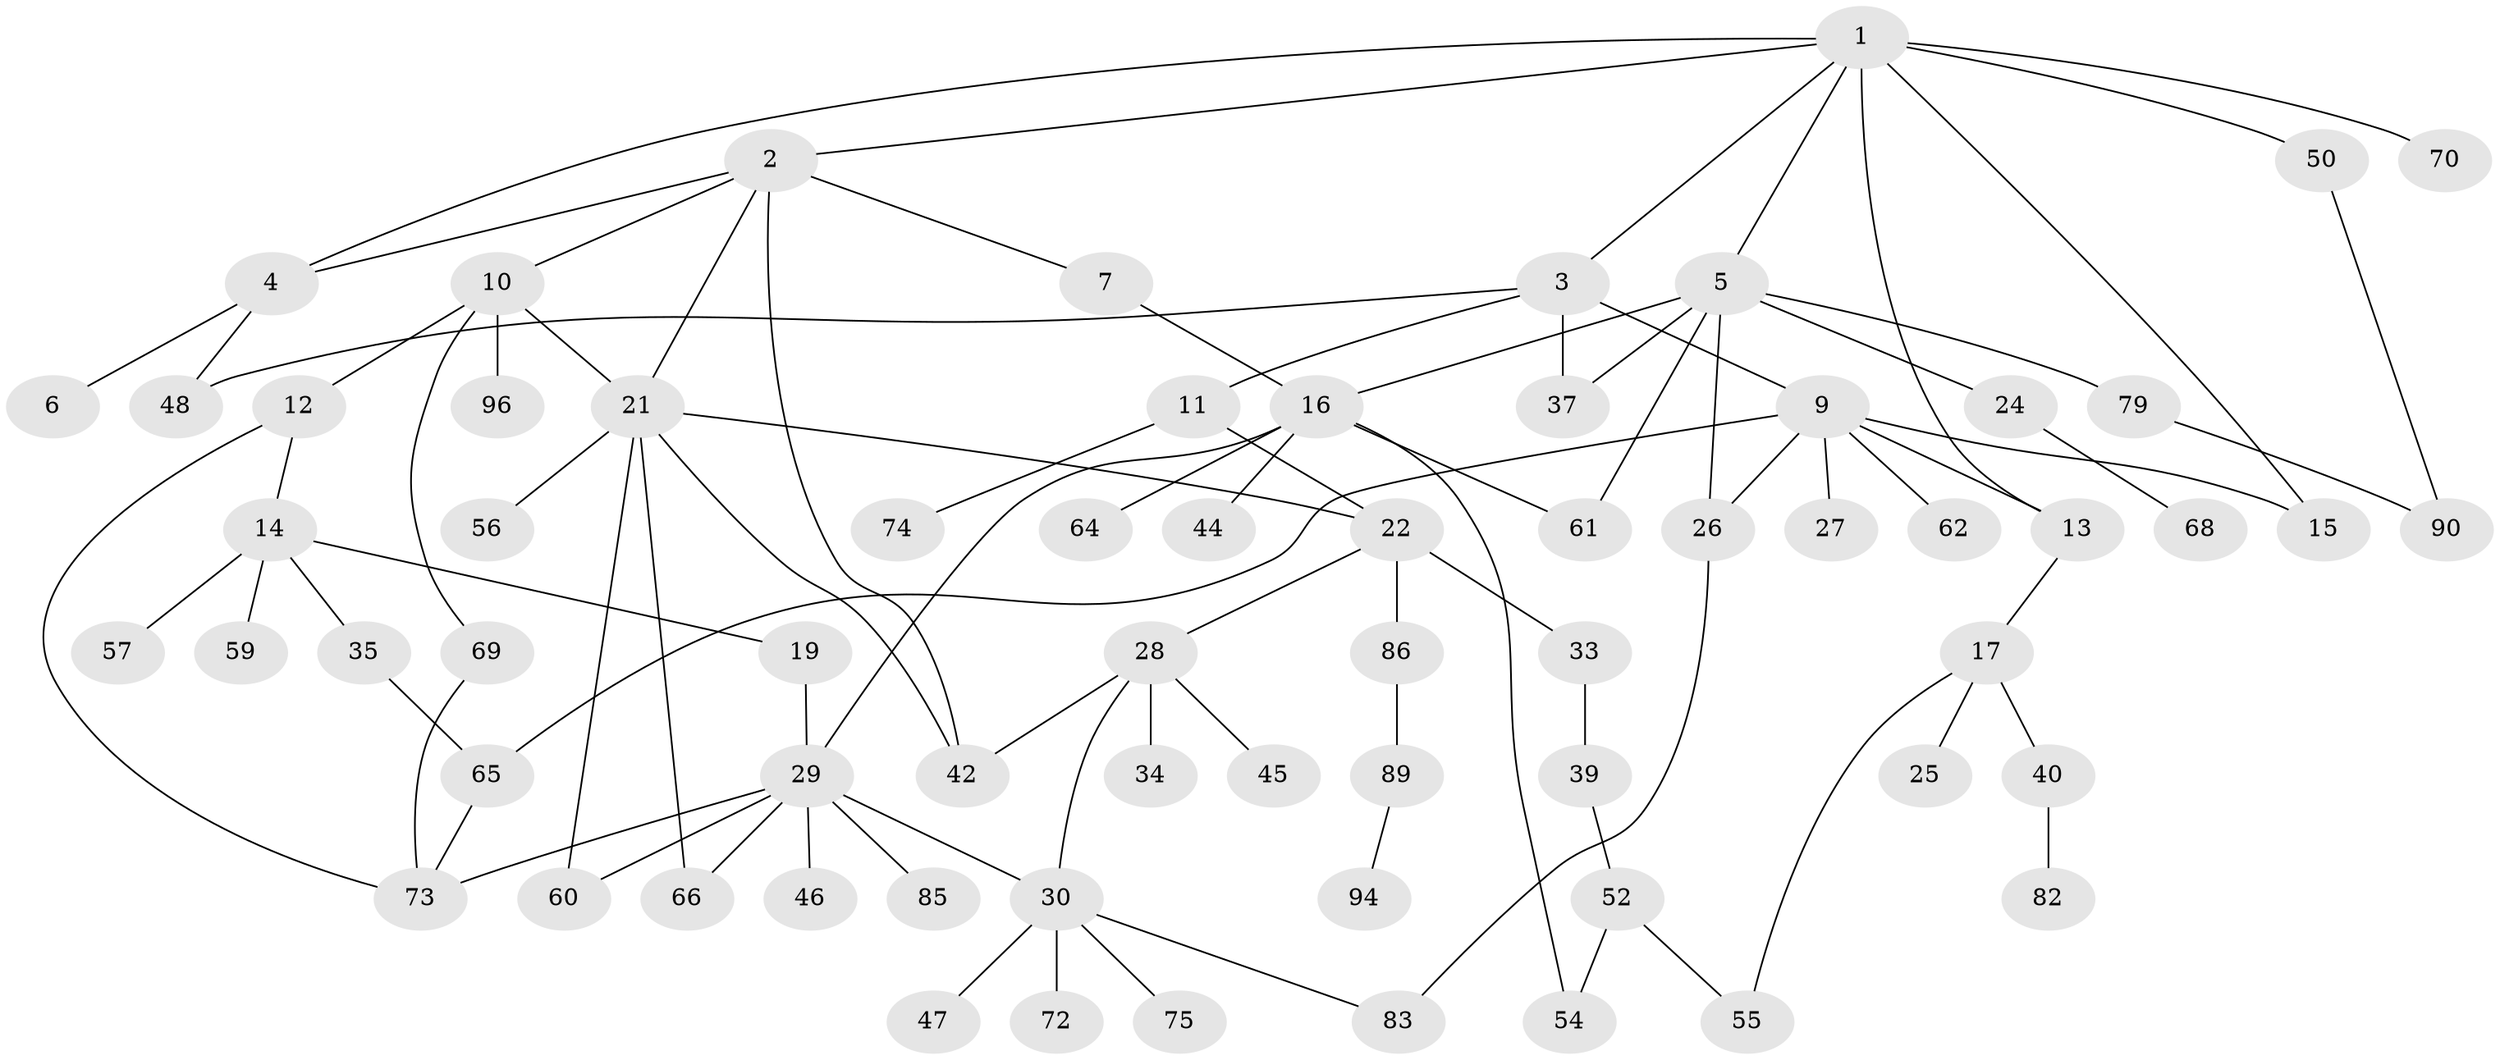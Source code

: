 // original degree distribution, {6: 0.06, 5: 0.08, 4: 0.07, 2: 0.35, 3: 0.13, 1: 0.3, 7: 0.01}
// Generated by graph-tools (version 1.1) at 2025/11/02/21/25 10:11:06]
// undirected, 67 vertices, 90 edges
graph export_dot {
graph [start="1"]
  node [color=gray90,style=filled];
  1 [super="+41"];
  2 [super="+38"];
  3 [super="+18"];
  4 [super="+80"];
  5 [super="+8"];
  6 [super="+23"];
  7;
  9 [super="+20"];
  10 [super="+53"];
  11 [super="+32"];
  12 [super="+93"];
  13;
  14 [super="+67"];
  15;
  16 [super="+98"];
  17 [super="+71"];
  19;
  21 [super="+43"];
  22 [super="+87"];
  24 [super="+31"];
  25;
  26 [super="+81"];
  27;
  28;
  29 [super="+76"];
  30 [super="+36"];
  33 [super="+84"];
  34 [super="+63"];
  35;
  37;
  39 [super="+49"];
  40;
  42 [super="+51"];
  44;
  45;
  46;
  47 [super="+92"];
  48;
  50;
  52 [super="+58"];
  54;
  55;
  56;
  57;
  59;
  60 [super="+78"];
  61;
  62 [super="+99"];
  64;
  65;
  66;
  68;
  69;
  70;
  72;
  73 [super="+95"];
  74;
  75 [super="+77"];
  79 [super="+91"];
  82 [super="+88"];
  83 [super="+97"];
  85;
  86;
  89 [super="+100"];
  90;
  94;
  96;
  1 -- 2;
  1 -- 3;
  1 -- 5;
  1 -- 15;
  1 -- 70;
  1 -- 50;
  1 -- 4;
  1 -- 13;
  2 -- 4;
  2 -- 7;
  2 -- 10;
  2 -- 42;
  2 -- 21;
  3 -- 9;
  3 -- 11;
  3 -- 37;
  3 -- 48;
  4 -- 6;
  4 -- 48;
  5 -- 79;
  5 -- 37;
  5 -- 16;
  5 -- 24;
  5 -- 61;
  5 -- 26;
  7 -- 16;
  9 -- 13;
  9 -- 27;
  9 -- 62;
  9 -- 65;
  9 -- 26;
  9 -- 15;
  10 -- 12;
  10 -- 21;
  10 -- 96;
  10 -- 69;
  11 -- 74;
  11 -- 22;
  12 -- 14;
  12 -- 73;
  13 -- 17;
  14 -- 19;
  14 -- 35;
  14 -- 57;
  14 -- 59 [weight=2];
  16 -- 44;
  16 -- 54;
  16 -- 64;
  16 -- 61;
  16 -- 29;
  17 -- 25;
  17 -- 40;
  17 -- 55;
  19 -- 29;
  21 -- 22;
  21 -- 56 [weight=2];
  21 -- 60;
  21 -- 66;
  21 -- 42;
  22 -- 28;
  22 -- 33;
  22 -- 86;
  24 -- 68;
  26 -- 83;
  28 -- 30;
  28 -- 34;
  28 -- 42;
  28 -- 45;
  29 -- 46;
  29 -- 66;
  29 -- 73;
  29 -- 85;
  29 -- 30;
  29 -- 60;
  30 -- 72;
  30 -- 75;
  30 -- 83;
  30 -- 47;
  33 -- 39;
  35 -- 65;
  39 -- 52;
  40 -- 82;
  50 -- 90;
  52 -- 55;
  52 -- 54;
  65 -- 73;
  69 -- 73;
  79 -- 90;
  86 -- 89;
  89 -- 94;
}
